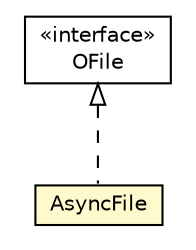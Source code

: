 #!/usr/local/bin/dot
#
# Class diagram 
# Generated by UMLGraph version R5_6-24-gf6e263 (http://www.umlgraph.org/)
#

digraph G {
	edge [fontname="Helvetica",fontsize=10,labelfontname="Helvetica",labelfontsize=10];
	node [fontname="Helvetica",fontsize=10,shape=plaintext];
	nodesep=0.25;
	ranksep=0.5;
	// com.orientechnologies.orient.core.storage.fs.AsyncFile
	c857157 [label=<<table title="com.orientechnologies.orient.core.storage.fs.AsyncFile" border="0" cellborder="1" cellspacing="0" cellpadding="2" port="p" bgcolor="lemonChiffon" href="./AsyncFile.html">
		<tr><td><table border="0" cellspacing="0" cellpadding="1">
<tr><td align="center" balign="center"> AsyncFile </td></tr>
		</table></td></tr>
		</table>>, URL="./AsyncFile.html", fontname="Helvetica", fontcolor="black", fontsize=10.0];
	// com.orientechnologies.orient.core.storage.fs.OFile
	c857159 [label=<<table title="com.orientechnologies.orient.core.storage.fs.OFile" border="0" cellborder="1" cellspacing="0" cellpadding="2" port="p" href="./OFile.html">
		<tr><td><table border="0" cellspacing="0" cellpadding="1">
<tr><td align="center" balign="center"> &#171;interface&#187; </td></tr>
<tr><td align="center" balign="center"> OFile </td></tr>
		</table></td></tr>
		</table>>, URL="./OFile.html", fontname="Helvetica", fontcolor="black", fontsize=10.0];
	//com.orientechnologies.orient.core.storage.fs.AsyncFile implements com.orientechnologies.orient.core.storage.fs.OFile
	c857159:p -> c857157:p [dir=back,arrowtail=empty,style=dashed];
}

